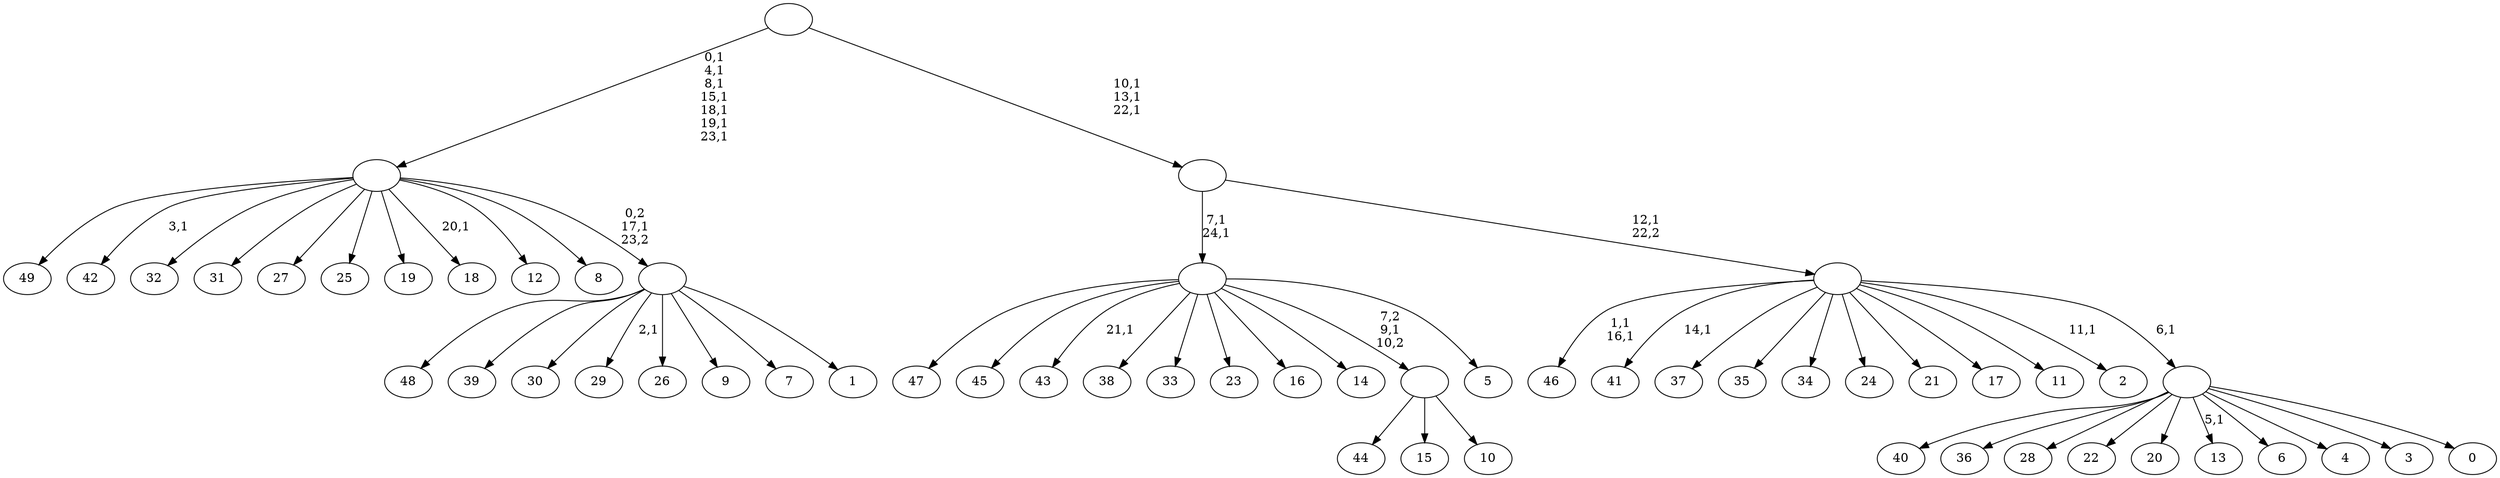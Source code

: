 digraph T {
	75 [label="49"]
	74 [label="48"]
	73 [label="47"]
	72 [label="46"]
	69 [label="45"]
	68 [label="44"]
	67 [label="43"]
	65 [label="42"]
	63 [label="41"]
	61 [label="40"]
	60 [label="39"]
	59 [label="38"]
	58 [label="37"]
	57 [label="36"]
	56 [label="35"]
	55 [label="34"]
	54 [label="33"]
	53 [label="32"]
	52 [label="31"]
	51 [label="30"]
	50 [label="29"]
	48 [label="28"]
	47 [label="27"]
	46 [label="26"]
	45 [label="25"]
	44 [label="24"]
	43 [label="23"]
	42 [label="22"]
	41 [label="21"]
	40 [label="20"]
	39 [label="19"]
	38 [label="18"]
	36 [label="17"]
	35 [label="16"]
	34 [label="15"]
	33 [label="14"]
	32 [label="13"]
	30 [label="12"]
	29 [label="11"]
	28 [label="10"]
	27 [label=""]
	26 [label="9"]
	25 [label="8"]
	24 [label="7"]
	23 [label="6"]
	22 [label="5"]
	21 [label=""]
	19 [label="4"]
	18 [label="3"]
	17 [label="2"]
	15 [label="1"]
	14 [label=""]
	13 [label=""]
	6 [label="0"]
	5 [label=""]
	4 [label=""]
	3 [label=""]
	0 [label=""]
	27 -> 68 [label=""]
	27 -> 34 [label=""]
	27 -> 28 [label=""]
	21 -> 67 [label="21,1"]
	21 -> 73 [label=""]
	21 -> 69 [label=""]
	21 -> 59 [label=""]
	21 -> 54 [label=""]
	21 -> 43 [label=""]
	21 -> 35 [label=""]
	21 -> 33 [label=""]
	21 -> 27 [label="7,2\n9,1\n10,2"]
	21 -> 22 [label=""]
	14 -> 50 [label="2,1"]
	14 -> 74 [label=""]
	14 -> 60 [label=""]
	14 -> 51 [label=""]
	14 -> 46 [label=""]
	14 -> 26 [label=""]
	14 -> 24 [label=""]
	14 -> 15 [label=""]
	13 -> 38 [label="20,1"]
	13 -> 65 [label="3,1"]
	13 -> 75 [label=""]
	13 -> 53 [label=""]
	13 -> 52 [label=""]
	13 -> 47 [label=""]
	13 -> 45 [label=""]
	13 -> 39 [label=""]
	13 -> 30 [label=""]
	13 -> 25 [label=""]
	13 -> 14 [label="0,2\n17,1\n23,2"]
	5 -> 32 [label="5,1"]
	5 -> 61 [label=""]
	5 -> 57 [label=""]
	5 -> 48 [label=""]
	5 -> 42 [label=""]
	5 -> 40 [label=""]
	5 -> 23 [label=""]
	5 -> 19 [label=""]
	5 -> 18 [label=""]
	5 -> 6 [label=""]
	4 -> 17 [label="11,1"]
	4 -> 63 [label="14,1"]
	4 -> 72 [label="1,1\n16,1"]
	4 -> 58 [label=""]
	4 -> 56 [label=""]
	4 -> 55 [label=""]
	4 -> 44 [label=""]
	4 -> 41 [label=""]
	4 -> 36 [label=""]
	4 -> 29 [label=""]
	4 -> 5 [label="6,1"]
	3 -> 21 [label="7,1\n24,1"]
	3 -> 4 [label="12,1\n22,2"]
	0 -> 3 [label="10,1\n13,1\n22,1"]
	0 -> 13 [label="0,1\n4,1\n8,1\n15,1\n18,1\n19,1\n23,1"]
}
